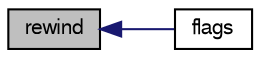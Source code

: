 digraph "rewind"
{
  bgcolor="transparent";
  edge [fontname="FreeSans",fontsize="10",labelfontname="FreeSans",labelfontsize="10"];
  node [fontname="FreeSans",fontsize="10",shape=record];
  rankdir="LR";
  Node2711 [label="rewind",height=0.2,width=0.4,color="black", fillcolor="grey75", style="filled", fontcolor="black"];
  Node2711 -> Node2712 [dir="back",color="midnightblue",fontsize="10",style="solid",fontname="FreeSans"];
  Node2712 [label="flags",height=0.2,width=0.4,color="black",URL="$a26258.html#a03ad359247e17b29c93563d7bf4e33c9",tooltip="Return flags of output stream. "];
}
